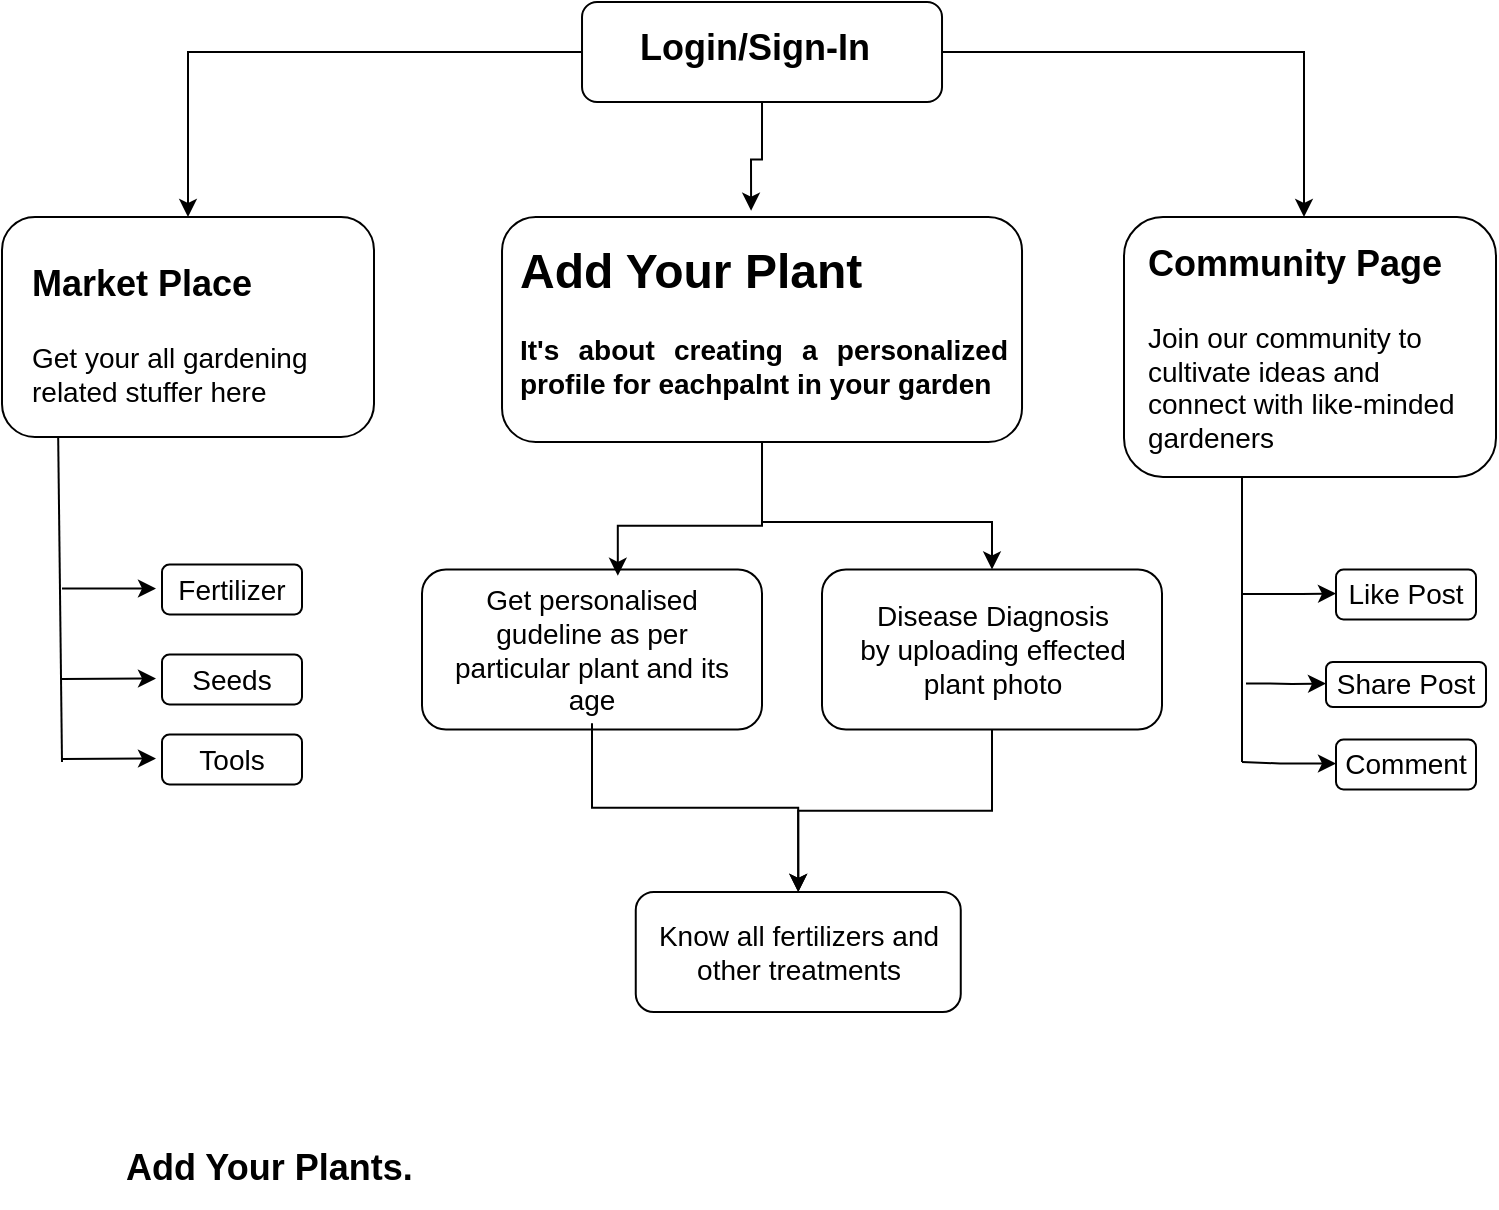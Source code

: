 <mxfile version="24.0.4" type="device">
  <diagram id="C5RBs43oDa-KdzZeNtuy" name="Page-1">
    <mxGraphModel dx="1433" dy="619" grid="1" gridSize="10" guides="1" tooltips="1" connect="1" arrows="1" fold="1" page="1" pageScale="1" pageWidth="827" pageHeight="1169" math="0" shadow="0">
      <root>
        <mxCell id="WIyWlLk6GJQsqaUBKTNV-0" />
        <mxCell id="WIyWlLk6GJQsqaUBKTNV-1" parent="WIyWlLk6GJQsqaUBKTNV-0" />
        <mxCell id="xrWUjRW0TKjbQvVRemTw-45" style="edgeStyle=orthogonalEdgeStyle;rounded=0;orthogonalLoop=1;jettySize=auto;html=1;exitX=0;exitY=0.5;exitDx=0;exitDy=0;entryX=0.5;entryY=0;entryDx=0;entryDy=0;" edge="1" parent="WIyWlLk6GJQsqaUBKTNV-1" source="WIyWlLk6GJQsqaUBKTNV-3" target="xrWUjRW0TKjbQvVRemTw-15">
          <mxGeometry relative="1" as="geometry" />
        </mxCell>
        <mxCell id="xrWUjRW0TKjbQvVRemTw-46" style="edgeStyle=orthogonalEdgeStyle;rounded=0;orthogonalLoop=1;jettySize=auto;html=1;exitX=1;exitY=0.5;exitDx=0;exitDy=0;entryX=0.5;entryY=0;entryDx=0;entryDy=0;" edge="1" parent="WIyWlLk6GJQsqaUBKTNV-1" source="WIyWlLk6GJQsqaUBKTNV-3" target="xrWUjRW0TKjbQvVRemTw-12">
          <mxGeometry relative="1" as="geometry" />
        </mxCell>
        <mxCell id="WIyWlLk6GJQsqaUBKTNV-3" value="" style="rounded=1;whiteSpace=wrap;html=1;fontSize=12;glass=0;strokeWidth=1;shadow=0;" parent="WIyWlLk6GJQsqaUBKTNV-1" vertex="1">
          <mxGeometry x="340.01" y="80" width="180" height="50" as="geometry" />
        </mxCell>
        <mxCell id="WIyWlLk6GJQsqaUBKTNV-11" value="&lt;font style=&quot;font-size: 14px;&quot;&gt;Know all fertilizers and other treatments&lt;/font&gt;" style="rounded=1;whiteSpace=wrap;html=1;fontSize=12;glass=0;strokeWidth=1;shadow=0;" parent="WIyWlLk6GJQsqaUBKTNV-1" vertex="1">
          <mxGeometry x="366.88" y="525" width="162.5" height="60" as="geometry" />
        </mxCell>
        <mxCell id="xrWUjRW0TKjbQvVRemTw-4" value="" style="rounded=1;whiteSpace=wrap;html=1;" vertex="1" parent="WIyWlLk6GJQsqaUBKTNV-1">
          <mxGeometry x="260" y="363.75" width="170" height="80" as="geometry" />
        </mxCell>
        <mxCell id="xrWUjRW0TKjbQvVRemTw-62" style="edgeStyle=orthogonalEdgeStyle;rounded=0;orthogonalLoop=1;jettySize=auto;html=1;exitX=0.5;exitY=1;exitDx=0;exitDy=0;entryX=0.5;entryY=0;entryDx=0;entryDy=0;" edge="1" parent="WIyWlLk6GJQsqaUBKTNV-1" source="xrWUjRW0TKjbQvVRemTw-5" target="WIyWlLk6GJQsqaUBKTNV-11">
          <mxGeometry relative="1" as="geometry" />
        </mxCell>
        <mxCell id="xrWUjRW0TKjbQvVRemTw-5" value="&lt;font style=&quot;font-size: 14px;&quot;&gt;Get personalised gudeline as per particular plant and its age&lt;/font&gt;" style="text;html=1;align=center;verticalAlign=middle;whiteSpace=wrap;rounded=0;" vertex="1" parent="WIyWlLk6GJQsqaUBKTNV-1">
          <mxGeometry x="266.25" y="366.88" width="157.5" height="73.75" as="geometry" />
        </mxCell>
        <mxCell id="xrWUjRW0TKjbQvVRemTw-7" value="" style="rounded=1;whiteSpace=wrap;html=1;" vertex="1" parent="WIyWlLk6GJQsqaUBKTNV-1">
          <mxGeometry x="611" y="187.5" width="186" height="130" as="geometry" />
        </mxCell>
        <mxCell id="xrWUjRW0TKjbQvVRemTw-12" value="&lt;h1 style=&quot;margin-top: 0px;&quot;&gt;&lt;font style=&quot;font-size: 18px;&quot;&gt;Community Page&lt;/font&gt;&lt;/h1&gt;&lt;div&gt;&lt;font style=&quot;font-size: 14px;&quot;&gt;Join our community to cultivate ideas and connect with like-minded gardeners&lt;/font&gt;&lt;/div&gt;&lt;p&gt;&lt;br&gt;&lt;/p&gt;" style="text;html=1;whiteSpace=wrap;overflow=hidden;rounded=0;" vertex="1" parent="WIyWlLk6GJQsqaUBKTNV-1">
          <mxGeometry x="621" y="187.5" width="160" height="130" as="geometry" />
        </mxCell>
        <mxCell id="xrWUjRW0TKjbQvVRemTw-15" value="" style="rounded=1;whiteSpace=wrap;html=1;" vertex="1" parent="WIyWlLk6GJQsqaUBKTNV-1">
          <mxGeometry x="50" y="187.5" width="186" height="110" as="geometry" />
        </mxCell>
        <mxCell id="xrWUjRW0TKjbQvVRemTw-16" value="&lt;h1 style=&quot;margin-top: 0px;&quot;&gt;&lt;font style=&quot;font-size: 18px;&quot;&gt;Market Place&lt;/font&gt;&lt;/h1&gt;&lt;div&gt;&lt;font style=&quot;font-size: 14px;&quot;&gt;Get your all gardening related stuffer here&lt;/font&gt;&lt;/div&gt;&lt;p&gt;&lt;br&gt;&lt;/p&gt;" style="text;html=1;whiteSpace=wrap;overflow=hidden;rounded=0;" vertex="1" parent="WIyWlLk6GJQsqaUBKTNV-1">
          <mxGeometry x="63" y="197.5" width="160" height="90" as="geometry" />
        </mxCell>
        <mxCell id="xrWUjRW0TKjbQvVRemTw-17" value="" style="rounded=1;whiteSpace=wrap;html=1;" vertex="1" parent="WIyWlLk6GJQsqaUBKTNV-1">
          <mxGeometry x="130" y="361.25" width="70" height="25" as="geometry" />
        </mxCell>
        <mxCell id="xrWUjRW0TKjbQvVRemTw-19" value="" style="rounded=1;whiteSpace=wrap;html=1;" vertex="1" parent="WIyWlLk6GJQsqaUBKTNV-1">
          <mxGeometry x="130" y="446.25" width="70" height="25" as="geometry" />
        </mxCell>
        <mxCell id="xrWUjRW0TKjbQvVRemTw-20" value="" style="rounded=1;whiteSpace=wrap;html=1;" vertex="1" parent="WIyWlLk6GJQsqaUBKTNV-1">
          <mxGeometry x="130" y="406.25" width="70" height="25" as="geometry" />
        </mxCell>
        <mxCell id="xrWUjRW0TKjbQvVRemTw-21" value="&lt;font style=&quot;font-size: 14px;&quot;&gt;Fertilizer&lt;/font&gt;" style="text;html=1;align=center;verticalAlign=middle;whiteSpace=wrap;rounded=0;" vertex="1" parent="WIyWlLk6GJQsqaUBKTNV-1">
          <mxGeometry x="135" y="358.75" width="60" height="30" as="geometry" />
        </mxCell>
        <mxCell id="xrWUjRW0TKjbQvVRemTw-22" value="&lt;font style=&quot;font-size: 14px;&quot;&gt;Seeds&lt;/font&gt;" style="text;html=1;align=center;verticalAlign=middle;whiteSpace=wrap;rounded=0;" vertex="1" parent="WIyWlLk6GJQsqaUBKTNV-1">
          <mxGeometry x="135" y="403.75" width="60" height="30" as="geometry" />
        </mxCell>
        <mxCell id="xrWUjRW0TKjbQvVRemTw-23" value="&lt;font style=&quot;font-size: 14px;&quot;&gt;Tools&lt;/font&gt;" style="text;html=1;align=center;verticalAlign=middle;whiteSpace=wrap;rounded=0;" vertex="1" parent="WIyWlLk6GJQsqaUBKTNV-1">
          <mxGeometry x="135" y="443.75" width="60" height="30" as="geometry" />
        </mxCell>
        <mxCell id="xrWUjRW0TKjbQvVRemTw-24" value="&lt;h1 style=&quot;margin-top: 0px;&quot;&gt;&lt;font style=&quot;font-size: 18px;&quot;&gt;Login/Sign-In&lt;/font&gt;&lt;/h1&gt;" style="text;html=1;whiteSpace=wrap;overflow=hidden;rounded=0;" vertex="1" parent="WIyWlLk6GJQsqaUBKTNV-1">
          <mxGeometry x="366.89" y="80" width="126.25" height="40" as="geometry" />
        </mxCell>
        <mxCell id="xrWUjRW0TKjbQvVRemTw-70" style="edgeStyle=orthogonalEdgeStyle;rounded=0;orthogonalLoop=1;jettySize=auto;html=1;exitX=0.5;exitY=1;exitDx=0;exitDy=0;entryX=0.5;entryY=0;entryDx=0;entryDy=0;" edge="1" parent="WIyWlLk6GJQsqaUBKTNV-1" source="xrWUjRW0TKjbQvVRemTw-26" target="xrWUjRW0TKjbQvVRemTw-30">
          <mxGeometry relative="1" as="geometry">
            <Array as="points">
              <mxPoint x="430" y="340" />
              <mxPoint x="545" y="340" />
            </Array>
          </mxGeometry>
        </mxCell>
        <mxCell id="xrWUjRW0TKjbQvVRemTw-26" value="" style="rounded=1;whiteSpace=wrap;html=1;" vertex="1" parent="WIyWlLk6GJQsqaUBKTNV-1">
          <mxGeometry x="300.01" y="187.5" width="260" height="112.5" as="geometry" />
        </mxCell>
        <mxCell id="xrWUjRW0TKjbQvVRemTw-27" value="&lt;h1 style=&quot;margin-top: 0px;&quot;&gt;&lt;font style=&quot;font-size: 18px;&quot;&gt;Add Your Plants.&lt;/font&gt;&lt;/h1&gt;" style="text;html=1;whiteSpace=wrap;overflow=hidden;rounded=0;" vertex="1" parent="WIyWlLk6GJQsqaUBKTNV-1">
          <mxGeometry x="110" y="640" width="146.25" height="40" as="geometry" />
        </mxCell>
        <mxCell id="xrWUjRW0TKjbQvVRemTw-63" style="edgeStyle=orthogonalEdgeStyle;rounded=0;orthogonalLoop=1;jettySize=auto;html=1;exitX=0.5;exitY=1;exitDx=0;exitDy=0;entryX=0.5;entryY=0;entryDx=0;entryDy=0;" edge="1" parent="WIyWlLk6GJQsqaUBKTNV-1" source="xrWUjRW0TKjbQvVRemTw-30" target="WIyWlLk6GJQsqaUBKTNV-11">
          <mxGeometry relative="1" as="geometry" />
        </mxCell>
        <mxCell id="xrWUjRW0TKjbQvVRemTw-30" value="" style="rounded=1;whiteSpace=wrap;html=1;" vertex="1" parent="WIyWlLk6GJQsqaUBKTNV-1">
          <mxGeometry x="460" y="363.75" width="170" height="80" as="geometry" />
        </mxCell>
        <mxCell id="xrWUjRW0TKjbQvVRemTw-29" value="&lt;font style=&quot;font-size: 14px;&quot;&gt;Disease Diagnosis by uploading effected plant photo&lt;/font&gt;" style="text;html=1;align=center;verticalAlign=middle;whiteSpace=wrap;rounded=0;" vertex="1" parent="WIyWlLk6GJQsqaUBKTNV-1">
          <mxGeometry x="477.5" y="381.57" width="135" height="44.37" as="geometry" />
        </mxCell>
        <mxCell id="xrWUjRW0TKjbQvVRemTw-32" value="" style="rounded=1;whiteSpace=wrap;html=1;" vertex="1" parent="WIyWlLk6GJQsqaUBKTNV-1">
          <mxGeometry x="717" y="363.75" width="70" height="25" as="geometry" />
        </mxCell>
        <mxCell id="xrWUjRW0TKjbQvVRemTw-33" value="" style="rounded=1;whiteSpace=wrap;html=1;" vertex="1" parent="WIyWlLk6GJQsqaUBKTNV-1">
          <mxGeometry x="717" y="448.75" width="70" height="25" as="geometry" />
        </mxCell>
        <mxCell id="xrWUjRW0TKjbQvVRemTw-34" value="" style="rounded=1;whiteSpace=wrap;html=1;" vertex="1" parent="WIyWlLk6GJQsqaUBKTNV-1">
          <mxGeometry x="712" y="410" width="80" height="22.5" as="geometry" />
        </mxCell>
        <mxCell id="xrWUjRW0TKjbQvVRemTw-35" value="&lt;span style=&quot;font-size: 14px;&quot;&gt;Like Post&lt;/span&gt;" style="text;html=1;align=center;verticalAlign=middle;whiteSpace=wrap;rounded=0;" vertex="1" parent="WIyWlLk6GJQsqaUBKTNV-1">
          <mxGeometry x="722" y="361.25" width="60" height="30" as="geometry" />
        </mxCell>
        <mxCell id="xrWUjRW0TKjbQvVRemTw-36" value="&lt;span style=&quot;font-size: 14px;&quot;&gt;Share Post&lt;/span&gt;" style="text;html=1;align=center;verticalAlign=middle;whiteSpace=wrap;rounded=0;" vertex="1" parent="WIyWlLk6GJQsqaUBKTNV-1">
          <mxGeometry x="707" y="402.5" width="90" height="37.5" as="geometry" />
        </mxCell>
        <mxCell id="xrWUjRW0TKjbQvVRemTw-37" value="&lt;span style=&quot;font-size: 14px;&quot;&gt;Comment&lt;/span&gt;" style="text;html=1;align=center;verticalAlign=middle;whiteSpace=wrap;rounded=0;" vertex="1" parent="WIyWlLk6GJQsqaUBKTNV-1">
          <mxGeometry x="722" y="446.25" width="60" height="30" as="geometry" />
        </mxCell>
        <mxCell id="xrWUjRW0TKjbQvVRemTw-47" style="edgeStyle=orthogonalEdgeStyle;rounded=0;orthogonalLoop=1;jettySize=auto;html=1;entryX=0.582;entryY=-0.025;entryDx=0;entryDy=0;entryPerimeter=0;" edge="1" parent="WIyWlLk6GJQsqaUBKTNV-1">
          <mxGeometry relative="1" as="geometry">
            <mxPoint x="430" y="301.84" as="sourcePoint" />
            <mxPoint x="357.915" y="366.876" as="targetPoint" />
            <Array as="points">
              <mxPoint x="430" y="341.84" />
              <mxPoint x="358" y="341.84" />
            </Array>
          </mxGeometry>
        </mxCell>
        <mxCell id="xrWUjRW0TKjbQvVRemTw-52" value="" style="endArrow=none;html=1;rounded=0;entryX=0.151;entryY=0.995;entryDx=0;entryDy=0;entryPerimeter=0;" edge="1" parent="WIyWlLk6GJQsqaUBKTNV-1" target="xrWUjRW0TKjbQvVRemTw-15">
          <mxGeometry width="50" height="50" relative="1" as="geometry">
            <mxPoint x="80" y="460" as="sourcePoint" />
            <mxPoint x="63" y="306.25" as="targetPoint" />
            <Array as="points" />
          </mxGeometry>
        </mxCell>
        <mxCell id="xrWUjRW0TKjbQvVRemTw-53" value="" style="endArrow=classic;html=1;rounded=0;" edge="1" parent="WIyWlLk6GJQsqaUBKTNV-1">
          <mxGeometry width="50" height="50" relative="1" as="geometry">
            <mxPoint x="670" y="460" as="sourcePoint" />
            <mxPoint x="717" y="460.75" as="targetPoint" />
            <Array as="points">
              <mxPoint x="689" y="460.75" />
            </Array>
          </mxGeometry>
        </mxCell>
        <mxCell id="xrWUjRW0TKjbQvVRemTw-54" value="" style="endArrow=classic;html=1;rounded=0;" edge="1" parent="WIyWlLk6GJQsqaUBKTNV-1">
          <mxGeometry width="50" height="50" relative="1" as="geometry">
            <mxPoint x="672" y="420.75" as="sourcePoint" />
            <mxPoint x="712" y="420.75" as="targetPoint" />
            <Array as="points">
              <mxPoint x="684" y="420.75" />
              <mxPoint x="695" y="421" />
            </Array>
          </mxGeometry>
        </mxCell>
        <mxCell id="xrWUjRW0TKjbQvVRemTw-55" value="" style="endArrow=classic;html=1;rounded=0;" edge="1" parent="WIyWlLk6GJQsqaUBKTNV-1">
          <mxGeometry width="50" height="50" relative="1" as="geometry">
            <mxPoint x="670" y="376" as="sourcePoint" />
            <mxPoint x="717" y="375.75" as="targetPoint" />
            <Array as="points">
              <mxPoint x="700" y="376" />
            </Array>
          </mxGeometry>
        </mxCell>
        <mxCell id="xrWUjRW0TKjbQvVRemTw-58" value="" style="endArrow=none;html=1;rounded=0;" edge="1" parent="WIyWlLk6GJQsqaUBKTNV-1">
          <mxGeometry width="50" height="50" relative="1" as="geometry">
            <mxPoint x="670" y="460" as="sourcePoint" />
            <mxPoint x="670" y="317.5" as="targetPoint" />
            <Array as="points">
              <mxPoint x="670" y="390" />
            </Array>
          </mxGeometry>
        </mxCell>
        <mxCell id="xrWUjRW0TKjbQvVRemTw-59" value="" style="endArrow=classic;html=1;rounded=0;" edge="1" parent="WIyWlLk6GJQsqaUBKTNV-1">
          <mxGeometry width="50" height="50" relative="1" as="geometry">
            <mxPoint x="80" y="373.25" as="sourcePoint" />
            <mxPoint x="127" y="373.25" as="targetPoint" />
            <Array as="points">
              <mxPoint x="110" y="373.25" />
            </Array>
          </mxGeometry>
        </mxCell>
        <mxCell id="xrWUjRW0TKjbQvVRemTw-60" value="" style="endArrow=classic;html=1;rounded=0;" edge="1" parent="WIyWlLk6GJQsqaUBKTNV-1">
          <mxGeometry width="50" height="50" relative="1" as="geometry">
            <mxPoint x="80" y="418.5" as="sourcePoint" />
            <mxPoint x="127" y="418.25" as="targetPoint" />
            <Array as="points" />
          </mxGeometry>
        </mxCell>
        <mxCell id="xrWUjRW0TKjbQvVRemTw-61" value="" style="endArrow=classic;html=1;rounded=0;" edge="1" parent="WIyWlLk6GJQsqaUBKTNV-1">
          <mxGeometry width="50" height="50" relative="1" as="geometry">
            <mxPoint x="80" y="458.5" as="sourcePoint" />
            <mxPoint x="127" y="458.25" as="targetPoint" />
            <Array as="points" />
          </mxGeometry>
        </mxCell>
        <mxCell id="xrWUjRW0TKjbQvVRemTw-67" style="edgeStyle=orthogonalEdgeStyle;rounded=0;orthogonalLoop=1;jettySize=auto;html=1;exitX=0.5;exitY=1;exitDx=0;exitDy=0;entryX=0.479;entryY=-0.028;entryDx=0;entryDy=0;entryPerimeter=0;" edge="1" parent="WIyWlLk6GJQsqaUBKTNV-1" source="WIyWlLk6GJQsqaUBKTNV-3" target="xrWUjRW0TKjbQvVRemTw-26">
          <mxGeometry relative="1" as="geometry" />
        </mxCell>
        <mxCell id="xrWUjRW0TKjbQvVRemTw-69" value="&lt;div style=&quot;text-align: justify;&quot;&gt;&lt;br&gt;&lt;/div&gt;" style="text;html=1;align=center;verticalAlign=middle;whiteSpace=wrap;rounded=0;" vertex="1" parent="WIyWlLk6GJQsqaUBKTNV-1">
          <mxGeometry x="85.03" y="548" width="254.98" height="73" as="geometry" />
        </mxCell>
        <mxCell id="xrWUjRW0TKjbQvVRemTw-71" value="&lt;h1 style=&quot;margin-top: 0px;&quot;&gt;Add Your Plant&lt;/h1&gt;&lt;div style=&quot;border-color: var(--border-color); text-align: justify;&quot;&gt;&lt;font face=&quot;Calibri Light, sans-serif&quot;&gt;&lt;span style=&quot;font-size: 14px;&quot;&gt;&lt;b&gt;It&#39;s about creating a personalized profile for eachpalnt in your garden&lt;/b&gt;&lt;/span&gt;&lt;/font&gt;&lt;/div&gt;" style="text;html=1;whiteSpace=wrap;overflow=hidden;rounded=0;" vertex="1" parent="WIyWlLk6GJQsqaUBKTNV-1">
          <mxGeometry x="307.02" y="194.38" width="245.99" height="116.25" as="geometry" />
        </mxCell>
      </root>
    </mxGraphModel>
  </diagram>
</mxfile>
